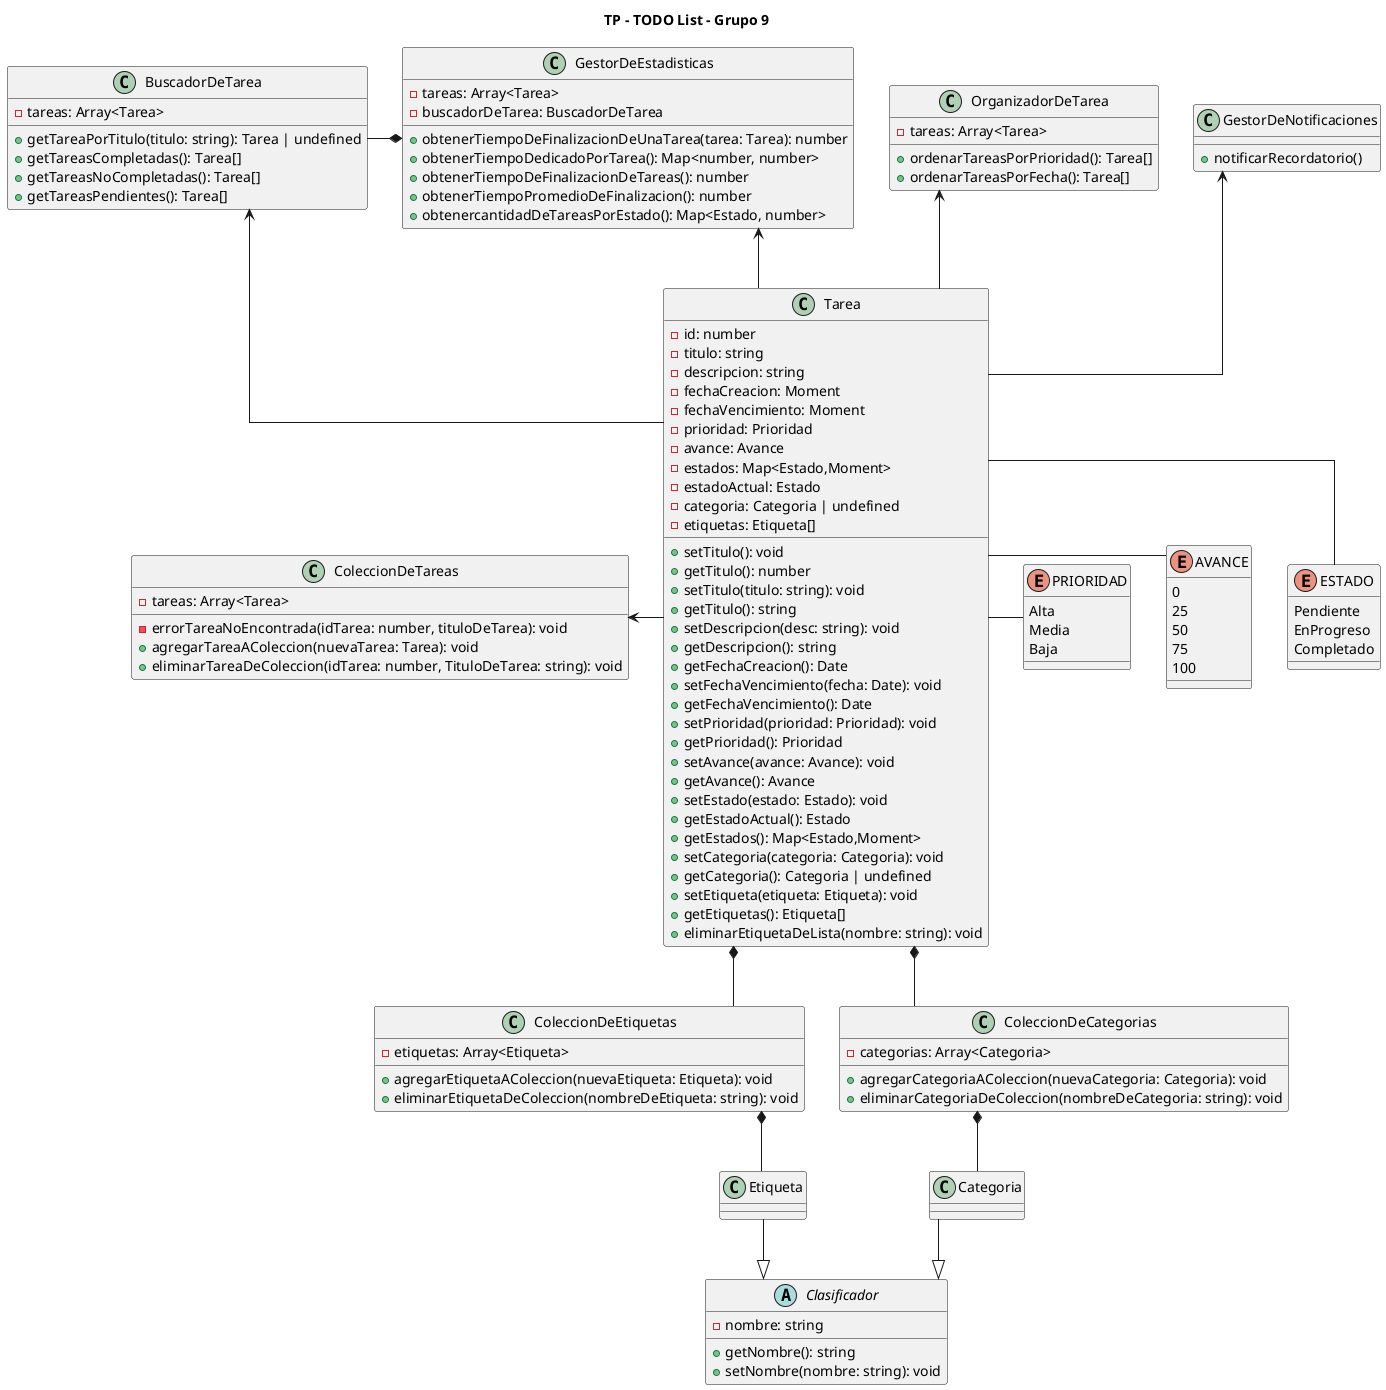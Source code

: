 @startuml ToDoList

title TP - TODO List - Grupo 9
skinparam lineType ortho

class Tarea{
   - id: number
   - titulo: string
   - descripcion: string
   - fechaCreacion: Moment
   - fechaVencimiento: Moment
   - prioridad: Prioridad
   - avance: Avance
   - estados: Map<Estado,Moment>
   - estadoActual: Estado
   - categoria: Categoria | undefined
   - etiquetas: Etiqueta[]
    
    + setTitulo(): void
    + getTitulo(): number
    + setTitulo(titulo: string): void
    + getTitulo(): string
    + setDescripcion(desc: string): void
    + getDescripcion(): string
    + getFechaCreacion(): Date
    + setFechaVencimiento(fecha: Date): void
    + getFechaVencimiento(): Date
    + setPrioridad(prioridad: Prioridad): void
    + getPrioridad(): Prioridad
    + setAvance(avance: Avance): void
    + getAvance(): Avance
    + setEstado(estado: Estado): void
    + getEstadoActual(): Estado
    + getEstados(): Map<Estado,Moment>
    + setCategoria(categoria: Categoria): void
    + getCategoria(): Categoria | undefined
    + setEtiqueta(etiqueta: Etiqueta): void
    + getEtiquetas(): Etiqueta[]
    + eliminarEtiquetaDeLista(nombre: string): void
}

class ColeccionDeTareas{
    - tareas: Array<Tarea>
    - errorTareaNoEncontrada(idTarea: number, tituloDeTarea): void
    + agregarTareaAColeccion(nuevaTarea: Tarea): void
    + eliminarTareaDeColeccion(idTarea: number, TituloDeTarea: string): void
}

class ColeccionDeEtiquetas{
    - etiquetas: Array<Etiqueta>
    + agregarEtiquetaAColeccion(nuevaEtiqueta: Etiqueta): void
    + eliminarEtiquetaDeColeccion(nombreDeEtiqueta: string): void
}

class ColeccionDeCategorias{
    - categorias: Array<Categoria>
    + agregarCategoriaAColeccion(nuevaCategoria: Categoria): void
    + eliminarCategoriaDeColeccion(nombreDeCategoria: string): void
}

class BuscadorDeTarea{
    - tareas: Array<Tarea>

    + getTareaPorTitulo(titulo: string): Tarea | undefined
    + getTareasCompletadas(): Tarea[]
    + getTareasNoCompletadas(): Tarea[]
    + getTareasPendientes(): Tarea[]
}

class OrganizadorDeTarea{
    - tareas: Array<Tarea>

    + ordenarTareasPorPrioridad(): Tarea[]
    + ordenarTareasPorFecha(): Tarea[]
}

class GestorDeEstadisticas{
    - tareas: Array<Tarea>
    - buscadorDeTarea: BuscadorDeTarea

    + obtenerTiempoDeFinalizacionDeUnaTarea(tarea: Tarea): number
    + obtenerTiempoDedicadoPorTarea(): Map<number, number>
    + obtenerTiempoDeFinalizacionDeTareas(): number
    + obtenerTiempoPromedioDeFinalizacion(): number
    + obtenercantidadDeTareasPorEstado(): Map<Estado, number>
}

class GestorDeNotificaciones{
    + notificarRecordatorio()
}

abstract class Clasificador{
    - nombre: string

    + getNombre(): string
    + setNombre(nombre: string): void
}

class Categoria {}
class Etiqueta {}

ENUM ESTADO{
    Pendiente
    EnProgreso
    Completado
}

ENUM AVANCE{
    0
    25
    50
    75
    100
}

ENUM PRIORIDAD{
    Alta
    Media
    Baja
}

GestorDeEstadisticas <-- Tarea
GestorDeNotificaciones <-- Tarea
OrganizadorDeTarea <-- Tarea
BuscadorDeTarea <-- Tarea
Tarea *-- ColeccionDeCategorias
Tarea *-- ColeccionDeEtiquetas
Tarea -left-> ColeccionDeTareas
ColeccionDeCategorias *-- Categoria
ColeccionDeEtiquetas *-- Etiqueta
Categoria --|> Clasificador
Etiqueta --|> Clasificador
Tarea -right- ESTADO
Tarea -right- AVANCE
Tarea -right- PRIORIDAD
GestorDeEstadisticas *-left- BuscadorDeTarea
@enduml